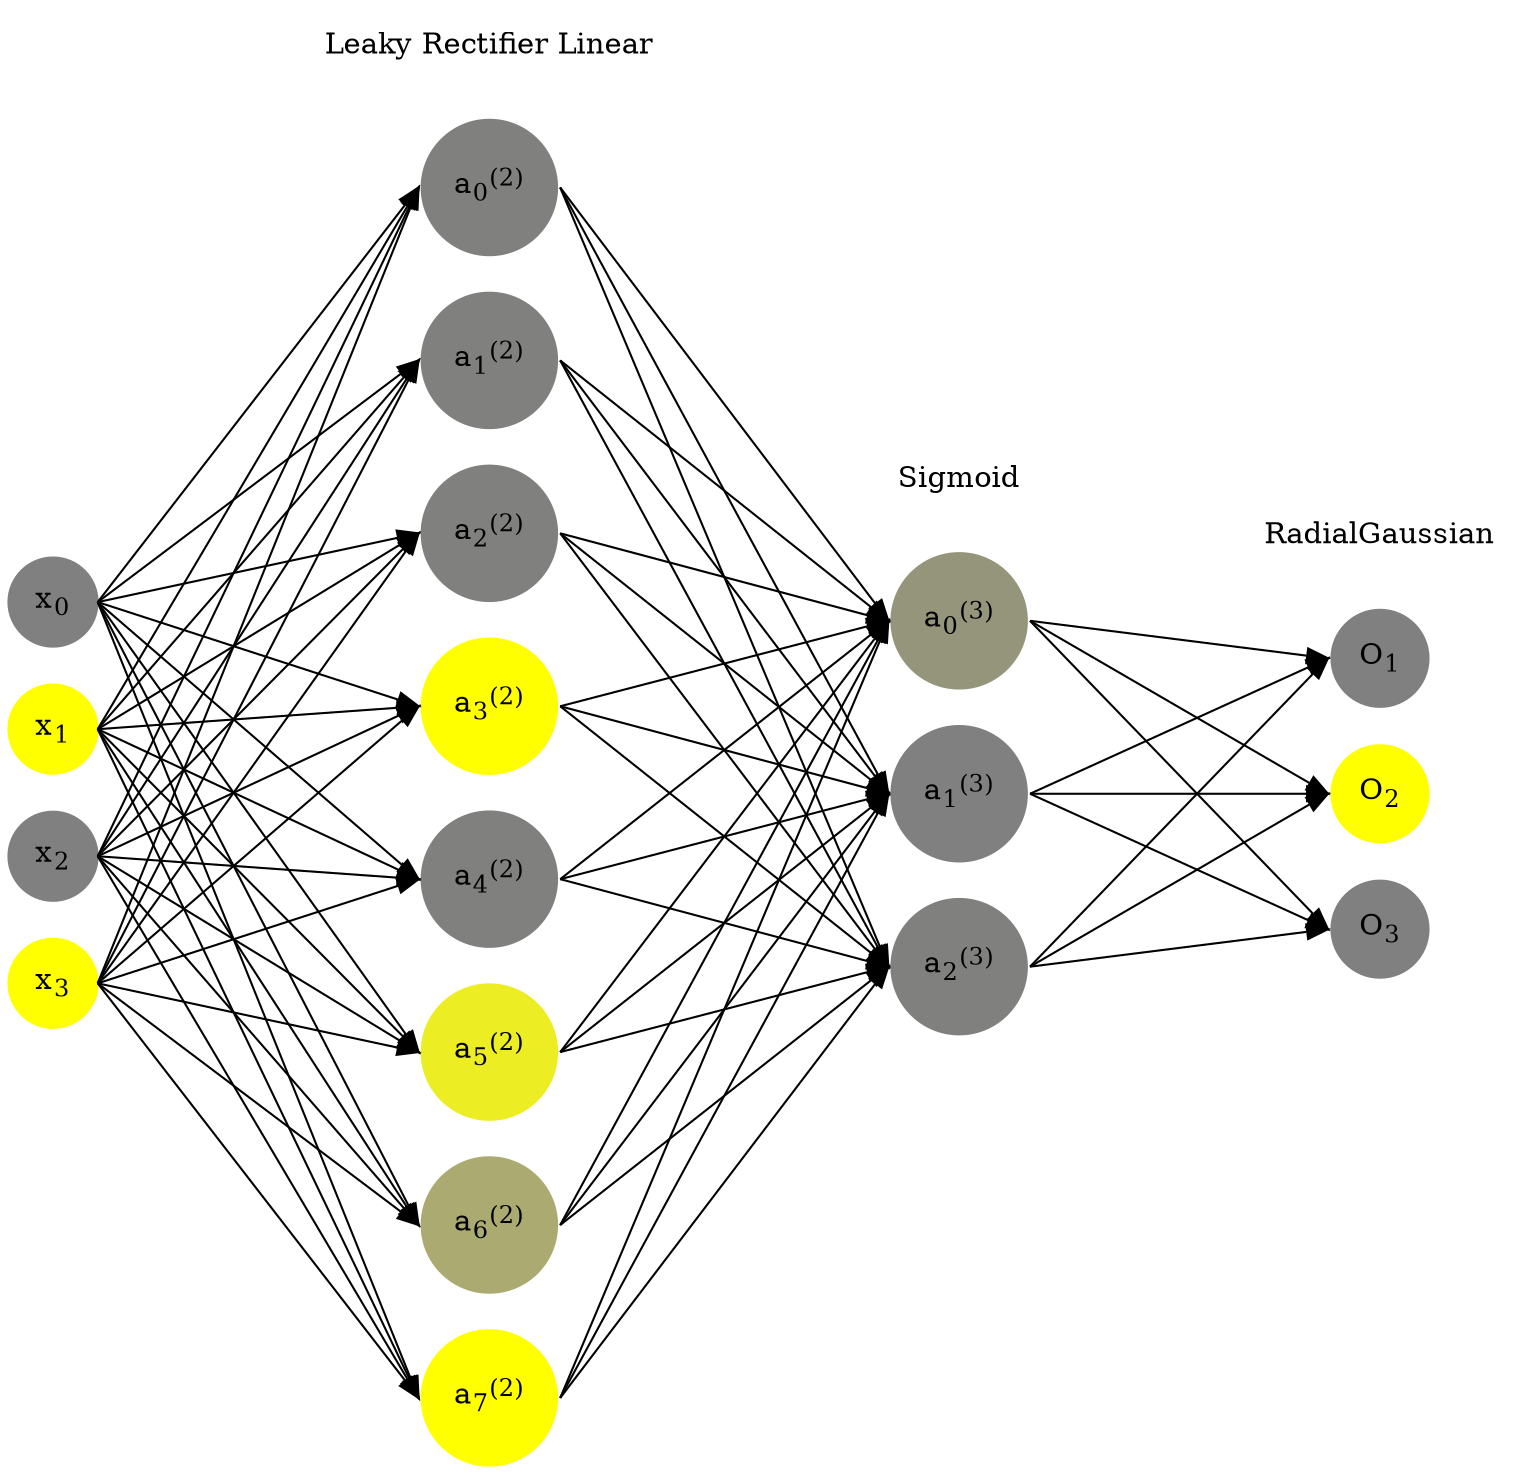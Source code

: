 digraph G {
	rankdir = LR;
	splines=false;
	edge[style=invis];
	ranksep= 1.4;
	{
	node [shape=circle, color="0.1667, 0.0, 0.5", style=filled, fillcolor="0.1667, 0.0, 0.5"];
	x0 [label=<x<sub>0</sub>>];
	}
	{
	node [shape=circle, color="0.1667, 1.0, 1.0", style=filled, fillcolor="0.1667, 1.0, 1.0"];
	x1 [label=<x<sub>1</sub>>];
	}
	{
	node [shape=circle, color="0.1667, 0.0, 0.5", style=filled, fillcolor="0.1667, 0.0, 0.5"];
	x2 [label=<x<sub>2</sub>>];
	}
	{
	node [shape=circle, color="0.1667, 1.0, 1.0", style=filled, fillcolor="0.1667, 1.0, 1.0"];
	x3 [label=<x<sub>3</sub>>];
	}
	{
	node [shape=circle, color="0.1667, 0.002657, 0.501328", style=filled, fillcolor="0.1667, 0.002657, 0.501328"];
	a02 [label=<a<sub>0</sub><sup>(2)</sup>>];
	}
	{
	node [shape=circle, color="0.1667, 0.001051, 0.500525", style=filled, fillcolor="0.1667, 0.001051, 0.500525"];
	a12 [label=<a<sub>1</sub><sup>(2)</sup>>];
	}
	{
	node [shape=circle, color="0.1667, 0.003797, 0.501899", style=filled, fillcolor="0.1667, 0.003797, 0.501899"];
	a22 [label=<a<sub>2</sub><sup>(2)</sup>>];
	}
	{
	node [shape=circle, color="0.1667, 3.091874, 2.045937", style=filled, fillcolor="0.1667, 3.091874, 2.045937"];
	a32 [label=<a<sub>3</sub><sup>(2)</sup>>];
	}
	{
	node [shape=circle, color="0.1667, 0.001486, 0.500743", style=filled, fillcolor="0.1667, 0.001486, 0.500743"];
	a42 [label=<a<sub>4</sub><sup>(2)</sup>>];
	}
	{
	node [shape=circle, color="0.1667, 0.852230, 0.926115", style=filled, fillcolor="0.1667, 0.852230, 0.926115"];
	a52 [label=<a<sub>5</sub><sup>(2)</sup>>];
	}
	{
	node [shape=circle, color="0.1667, 0.334070, 0.667035", style=filled, fillcolor="0.1667, 0.334070, 0.667035"];
	a62 [label=<a<sub>6</sub><sup>(2)</sup>>];
	}
	{
	node [shape=circle, color="0.1667, 1.357227, 1.178614", style=filled, fillcolor="0.1667, 1.357227, 1.178614"];
	a72 [label=<a<sub>7</sub><sup>(2)</sup>>];
	}
	{
	node [shape=circle, color="0.1667, 0.167824, 0.583912", style=filled, fillcolor="0.1667, 0.167824, 0.583912"];
	a03 [label=<a<sub>0</sub><sup>(3)</sup>>];
	}
	{
	node [shape=circle, color="0.1667, 0.000000, 0.500000", style=filled, fillcolor="0.1667, 0.000000, 0.500000"];
	a13 [label=<a<sub>1</sub><sup>(3)</sup>>];
	}
	{
	node [shape=circle, color="0.1667, 0.002587, 0.501294", style=filled, fillcolor="0.1667, 0.002587, 0.501294"];
	a23 [label=<a<sub>2</sub><sup>(3)</sup>>];
	}
	{
	node [shape=circle, color="0.1667, 0.0, 0.5", style=filled, fillcolor="0.1667, 0.0, 0.5"];
	O1 [label=<O<sub>1</sub>>];
	}
	{
	node [shape=circle, color="0.1667, 1.0, 1.0", style=filled, fillcolor="0.1667, 1.0, 1.0"];
	O2 [label=<O<sub>2</sub>>];
	}
	{
	node [shape=circle, color="0.1667, 0.0, 0.5", style=filled, fillcolor="0.1667, 0.0, 0.5"];
	O3 [label=<O<sub>3</sub>>];
	}
	{
	rank=same;
	x0->x1->x2->x3;
	}
	{
	rank=same;
	a02->a12->a22->a32->a42->a52->a62->a72;
	}
	{
	rank=same;
	a03->a13->a23;
	}
	{
	rank=same;
	O1->O2->O3;
	}
	l1 [shape=plaintext,label="Leaky Rectifier Linear"];
	l1->a02;
	{rank=same; l1;a02};
	l2 [shape=plaintext,label="Sigmoid"];
	l2->a03;
	{rank=same; l2;a03};
	l3 [shape=plaintext,label="RadialGaussian"];
	l3->O1;
	{rank=same; l3;O1};
edge[style=solid, tailport=e, headport=w];
	{x0;x1;x2;x3} -> {a02;a12;a22;a32;a42;a52;a62;a72};
	{a02;a12;a22;a32;a42;a52;a62;a72} -> {a03;a13;a23};
	{a03;a13;a23} -> {O1,O2,O3};
}